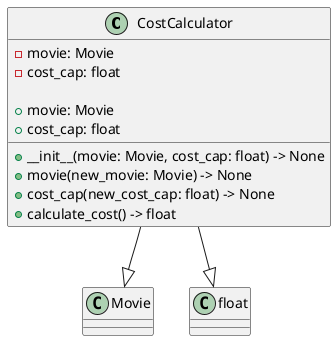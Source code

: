 @startuml CostCalculator

class CostCalculator {
    - movie: Movie
    - cost_cap: float

    + __init__(movie: Movie, cost_cap: float) -> None
    + movie: Movie
    + movie(new_movie: Movie) -> None
    + cost_cap: float
    + cost_cap(new_cost_cap: float) -> None
    + calculate_cost() -> float
}

CostCalculator --|> Movie
CostCalculator --|> float

@enduml
